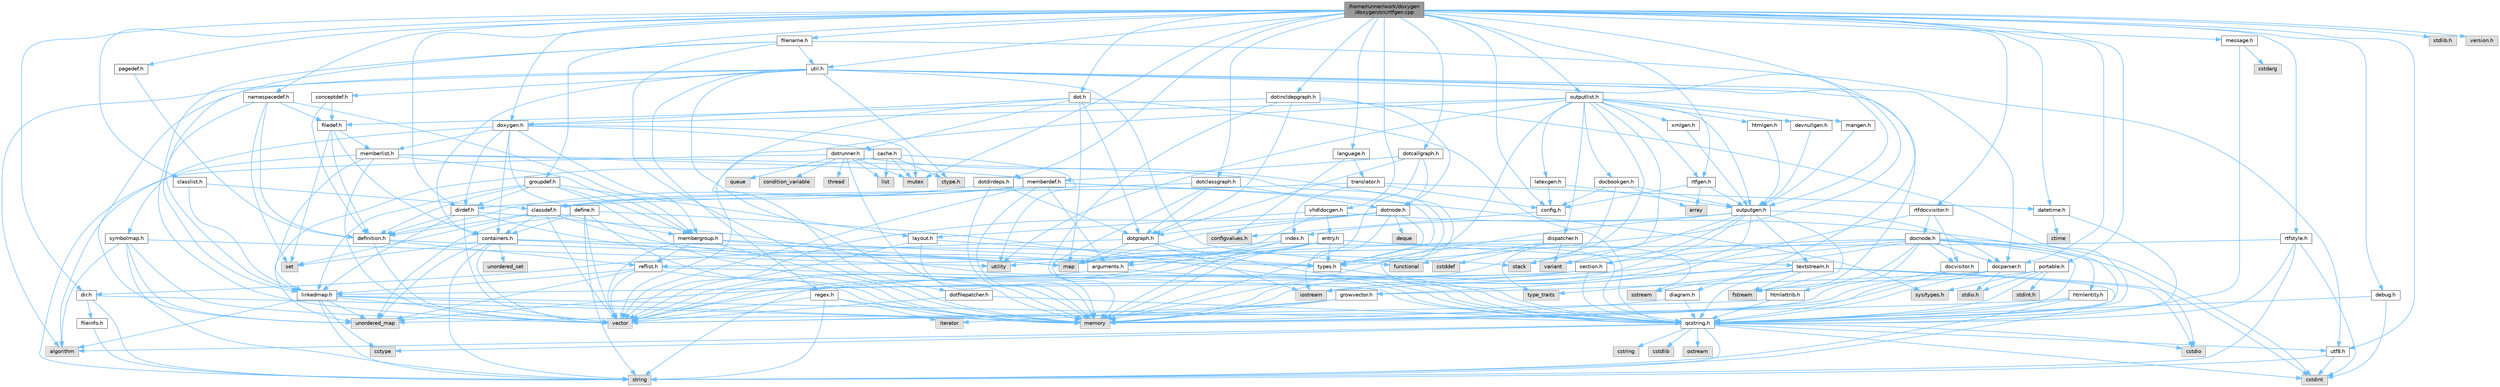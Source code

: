 digraph "/home/runner/work/doxygen/doxygen/src/rtfgen.cpp"
{
 // INTERACTIVE_SVG=YES
 // LATEX_PDF_SIZE
  bgcolor="transparent";
  edge [fontname=Helvetica,fontsize=10,labelfontname=Helvetica,labelfontsize=10];
  node [fontname=Helvetica,fontsize=10,shape=box,height=0.2,width=0.4];
  Node1 [label="/home/runner/work/doxygen\l/doxygen/src/rtfgen.cpp",height=0.2,width=0.4,color="gray40", fillcolor="grey60", style="filled", fontcolor="black",tooltip=" "];
  Node1 -> Node2 [color="steelblue1",style="solid"];
  Node2 [label="mutex",height=0.2,width=0.4,color="grey60", fillcolor="#E0E0E0", style="filled",tooltip=" "];
  Node1 -> Node3 [color="steelblue1",style="solid"];
  Node3 [label="stdlib.h",height=0.2,width=0.4,color="grey60", fillcolor="#E0E0E0", style="filled",tooltip=" "];
  Node1 -> Node4 [color="steelblue1",style="solid"];
  Node4 [label="rtfgen.h",height=0.2,width=0.4,color="grey40", fillcolor="white", style="filled",URL="$d4/daa/rtfgen_8h.html",tooltip=" "];
  Node4 -> Node5 [color="steelblue1",style="solid"];
  Node5 [label="array",height=0.2,width=0.4,color="grey60", fillcolor="#E0E0E0", style="filled",tooltip=" "];
  Node4 -> Node6 [color="steelblue1",style="solid"];
  Node6 [label="config.h",height=0.2,width=0.4,color="grey40", fillcolor="white", style="filled",URL="$db/d16/config_8h.html",tooltip=" "];
  Node6 -> Node7 [color="steelblue1",style="solid"];
  Node7 [label="configvalues.h",height=0.2,width=0.4,color="grey60", fillcolor="#E0E0E0", style="filled",tooltip=" "];
  Node4 -> Node8 [color="steelblue1",style="solid"];
  Node8 [label="outputgen.h",height=0.2,width=0.4,color="grey40", fillcolor="white", style="filled",URL="$df/d06/outputgen_8h.html",tooltip=" "];
  Node8 -> Node9 [color="steelblue1",style="solid"];
  Node9 [label="memory",height=0.2,width=0.4,color="grey60", fillcolor="#E0E0E0", style="filled",tooltip=" "];
  Node8 -> Node10 [color="steelblue1",style="solid"];
  Node10 [label="stack",height=0.2,width=0.4,color="grey60", fillcolor="#E0E0E0", style="filled",tooltip=" "];
  Node8 -> Node11 [color="steelblue1",style="solid"];
  Node11 [label="iostream",height=0.2,width=0.4,color="grey60", fillcolor="#E0E0E0", style="filled",tooltip=" "];
  Node8 -> Node12 [color="steelblue1",style="solid"];
  Node12 [label="fstream",height=0.2,width=0.4,color="grey60", fillcolor="#E0E0E0", style="filled",tooltip=" "];
  Node8 -> Node13 [color="steelblue1",style="solid"];
  Node13 [label="types.h",height=0.2,width=0.4,color="grey40", fillcolor="white", style="filled",URL="$d9/d49/types_8h.html",tooltip="This file contains a number of basic enums and types."];
  Node13 -> Node14 [color="steelblue1",style="solid"];
  Node14 [label="qcstring.h",height=0.2,width=0.4,color="grey40", fillcolor="white", style="filled",URL="$d7/d5c/qcstring_8h.html",tooltip=" "];
  Node14 -> Node15 [color="steelblue1",style="solid"];
  Node15 [label="string",height=0.2,width=0.4,color="grey60", fillcolor="#E0E0E0", style="filled",tooltip=" "];
  Node14 -> Node16 [color="steelblue1",style="solid"];
  Node16 [label="algorithm",height=0.2,width=0.4,color="grey60", fillcolor="#E0E0E0", style="filled",tooltip=" "];
  Node14 -> Node17 [color="steelblue1",style="solid"];
  Node17 [label="cctype",height=0.2,width=0.4,color="grey60", fillcolor="#E0E0E0", style="filled",tooltip=" "];
  Node14 -> Node18 [color="steelblue1",style="solid"];
  Node18 [label="cstring",height=0.2,width=0.4,color="grey60", fillcolor="#E0E0E0", style="filled",tooltip=" "];
  Node14 -> Node19 [color="steelblue1",style="solid"];
  Node19 [label="cstdio",height=0.2,width=0.4,color="grey60", fillcolor="#E0E0E0", style="filled",tooltip=" "];
  Node14 -> Node20 [color="steelblue1",style="solid"];
  Node20 [label="cstdlib",height=0.2,width=0.4,color="grey60", fillcolor="#E0E0E0", style="filled",tooltip=" "];
  Node14 -> Node21 [color="steelblue1",style="solid"];
  Node21 [label="cstdint",height=0.2,width=0.4,color="grey60", fillcolor="#E0E0E0", style="filled",tooltip=" "];
  Node14 -> Node22 [color="steelblue1",style="solid"];
  Node22 [label="ostream",height=0.2,width=0.4,color="grey60", fillcolor="#E0E0E0", style="filled",tooltip=" "];
  Node14 -> Node23 [color="steelblue1",style="solid"];
  Node23 [label="utf8.h",height=0.2,width=0.4,color="grey40", fillcolor="white", style="filled",URL="$db/d7c/utf8_8h.html",tooltip="Various UTF8 related helper functions."];
  Node23 -> Node21 [color="steelblue1",style="solid"];
  Node23 -> Node15 [color="steelblue1",style="solid"];
  Node8 -> Node24 [color="steelblue1",style="solid"];
  Node24 [label="index.h",height=0.2,width=0.4,color="grey40", fillcolor="white", style="filled",URL="$d1/db5/index_8h.html",tooltip=" "];
  Node24 -> Node9 [color="steelblue1",style="solid"];
  Node24 -> Node25 [color="steelblue1",style="solid"];
  Node25 [label="vector",height=0.2,width=0.4,color="grey60", fillcolor="#E0E0E0", style="filled",tooltip=" "];
  Node24 -> Node26 [color="steelblue1",style="solid"];
  Node26 [label="map",height=0.2,width=0.4,color="grey60", fillcolor="#E0E0E0", style="filled",tooltip=" "];
  Node24 -> Node14 [color="steelblue1",style="solid"];
  Node8 -> Node27 [color="steelblue1",style="solid"];
  Node27 [label="section.h",height=0.2,width=0.4,color="grey40", fillcolor="white", style="filled",URL="$d1/d2a/section_8h.html",tooltip=" "];
  Node27 -> Node15 [color="steelblue1",style="solid"];
  Node27 -> Node28 [color="steelblue1",style="solid"];
  Node28 [label="unordered_map",height=0.2,width=0.4,color="grey60", fillcolor="#E0E0E0", style="filled",tooltip=" "];
  Node27 -> Node14 [color="steelblue1",style="solid"];
  Node27 -> Node29 [color="steelblue1",style="solid"];
  Node29 [label="linkedmap.h",height=0.2,width=0.4,color="grey40", fillcolor="white", style="filled",URL="$da/de1/linkedmap_8h.html",tooltip=" "];
  Node29 -> Node28 [color="steelblue1",style="solid"];
  Node29 -> Node25 [color="steelblue1",style="solid"];
  Node29 -> Node9 [color="steelblue1",style="solid"];
  Node29 -> Node15 [color="steelblue1",style="solid"];
  Node29 -> Node16 [color="steelblue1",style="solid"];
  Node29 -> Node17 [color="steelblue1",style="solid"];
  Node29 -> Node14 [color="steelblue1",style="solid"];
  Node8 -> Node30 [color="steelblue1",style="solid"];
  Node30 [label="textstream.h",height=0.2,width=0.4,color="grey40", fillcolor="white", style="filled",URL="$d4/d7d/textstream_8h.html",tooltip=" "];
  Node30 -> Node15 [color="steelblue1",style="solid"];
  Node30 -> Node11 [color="steelblue1",style="solid"];
  Node30 -> Node31 [color="steelblue1",style="solid"];
  Node31 [label="sstream",height=0.2,width=0.4,color="grey60", fillcolor="#E0E0E0", style="filled",tooltip=" "];
  Node30 -> Node21 [color="steelblue1",style="solid"];
  Node30 -> Node19 [color="steelblue1",style="solid"];
  Node30 -> Node12 [color="steelblue1",style="solid"];
  Node30 -> Node32 [color="steelblue1",style="solid"];
  Node32 [label="type_traits",height=0.2,width=0.4,color="grey60", fillcolor="#E0E0E0", style="filled",tooltip=" "];
  Node30 -> Node14 [color="steelblue1",style="solid"];
  Node8 -> Node33 [color="steelblue1",style="solid"];
  Node33 [label="docparser.h",height=0.2,width=0.4,color="grey40", fillcolor="white", style="filled",URL="$de/d9c/docparser_8h.html",tooltip=" "];
  Node33 -> Node34 [color="steelblue1",style="solid"];
  Node34 [label="stdio.h",height=0.2,width=0.4,color="grey60", fillcolor="#E0E0E0", style="filled",tooltip=" "];
  Node33 -> Node9 [color="steelblue1",style="solid"];
  Node33 -> Node14 [color="steelblue1",style="solid"];
  Node33 -> Node35 [color="steelblue1",style="solid"];
  Node35 [label="growvector.h",height=0.2,width=0.4,color="grey40", fillcolor="white", style="filled",URL="$d7/d50/growvector_8h.html",tooltip=" "];
  Node35 -> Node25 [color="steelblue1",style="solid"];
  Node35 -> Node9 [color="steelblue1",style="solid"];
  Node35 -> Node36 [color="steelblue1",style="solid"];
  Node36 [label="iterator",height=0.2,width=0.4,color="grey60", fillcolor="#E0E0E0", style="filled",tooltip=" "];
  Node1 -> Node6 [color="steelblue1",style="solid"];
  Node1 -> Node37 [color="steelblue1",style="solid"];
  Node37 [label="message.h",height=0.2,width=0.4,color="grey40", fillcolor="white", style="filled",URL="$d2/d0d/message_8h.html",tooltip=" "];
  Node37 -> Node38 [color="steelblue1",style="solid"];
  Node38 [label="cstdarg",height=0.2,width=0.4,color="grey60", fillcolor="#E0E0E0", style="filled",tooltip=" "];
  Node37 -> Node14 [color="steelblue1",style="solid"];
  Node1 -> Node39 [color="steelblue1",style="solid"];
  Node39 [label="doxygen.h",height=0.2,width=0.4,color="grey40", fillcolor="white", style="filled",URL="$d1/da1/doxygen_8h.html",tooltip=" "];
  Node39 -> Node2 [color="steelblue1",style="solid"];
  Node39 -> Node40 [color="steelblue1",style="solid"];
  Node40 [label="containers.h",height=0.2,width=0.4,color="grey40", fillcolor="white", style="filled",URL="$d5/d75/containers_8h.html",tooltip=" "];
  Node40 -> Node25 [color="steelblue1",style="solid"];
  Node40 -> Node15 [color="steelblue1",style="solid"];
  Node40 -> Node41 [color="steelblue1",style="solid"];
  Node41 [label="set",height=0.2,width=0.4,color="grey60", fillcolor="#E0E0E0", style="filled",tooltip=" "];
  Node40 -> Node26 [color="steelblue1",style="solid"];
  Node40 -> Node42 [color="steelblue1",style="solid"];
  Node42 [label="unordered_set",height=0.2,width=0.4,color="grey60", fillcolor="#E0E0E0", style="filled",tooltip=" "];
  Node40 -> Node28 [color="steelblue1",style="solid"];
  Node40 -> Node10 [color="steelblue1",style="solid"];
  Node39 -> Node43 [color="steelblue1",style="solid"];
  Node43 [label="membergroup.h",height=0.2,width=0.4,color="grey40", fillcolor="white", style="filled",URL="$d9/d11/membergroup_8h.html",tooltip=" "];
  Node43 -> Node25 [color="steelblue1",style="solid"];
  Node43 -> Node26 [color="steelblue1",style="solid"];
  Node43 -> Node9 [color="steelblue1",style="solid"];
  Node43 -> Node13 [color="steelblue1",style="solid"];
  Node43 -> Node44 [color="steelblue1",style="solid"];
  Node44 [label="reflist.h",height=0.2,width=0.4,color="grey40", fillcolor="white", style="filled",URL="$d1/d02/reflist_8h.html",tooltip=" "];
  Node44 -> Node25 [color="steelblue1",style="solid"];
  Node44 -> Node28 [color="steelblue1",style="solid"];
  Node44 -> Node9 [color="steelblue1",style="solid"];
  Node44 -> Node14 [color="steelblue1",style="solid"];
  Node44 -> Node29 [color="steelblue1",style="solid"];
  Node39 -> Node45 [color="steelblue1",style="solid"];
  Node45 [label="dirdef.h",height=0.2,width=0.4,color="grey40", fillcolor="white", style="filled",URL="$d6/d15/dirdef_8h.html",tooltip=" "];
  Node45 -> Node25 [color="steelblue1",style="solid"];
  Node45 -> Node26 [color="steelblue1",style="solid"];
  Node45 -> Node14 [color="steelblue1",style="solid"];
  Node45 -> Node29 [color="steelblue1",style="solid"];
  Node45 -> Node46 [color="steelblue1",style="solid"];
  Node46 [label="definition.h",height=0.2,width=0.4,color="grey40", fillcolor="white", style="filled",URL="$df/da1/definition_8h.html",tooltip=" "];
  Node46 -> Node25 [color="steelblue1",style="solid"];
  Node46 -> Node13 [color="steelblue1",style="solid"];
  Node46 -> Node44 [color="steelblue1",style="solid"];
  Node39 -> Node47 [color="steelblue1",style="solid"];
  Node47 [label="memberlist.h",height=0.2,width=0.4,color="grey40", fillcolor="white", style="filled",URL="$dd/d78/memberlist_8h.html",tooltip=" "];
  Node47 -> Node25 [color="steelblue1",style="solid"];
  Node47 -> Node16 [color="steelblue1",style="solid"];
  Node47 -> Node48 [color="steelblue1",style="solid"];
  Node48 [label="memberdef.h",height=0.2,width=0.4,color="grey40", fillcolor="white", style="filled",URL="$d4/d46/memberdef_8h.html",tooltip=" "];
  Node48 -> Node25 [color="steelblue1",style="solid"];
  Node48 -> Node9 [color="steelblue1",style="solid"];
  Node48 -> Node49 [color="steelblue1",style="solid"];
  Node49 [label="sys/types.h",height=0.2,width=0.4,color="grey60", fillcolor="#E0E0E0", style="filled",tooltip=" "];
  Node48 -> Node13 [color="steelblue1",style="solid"];
  Node48 -> Node46 [color="steelblue1",style="solid"];
  Node48 -> Node50 [color="steelblue1",style="solid"];
  Node50 [label="arguments.h",height=0.2,width=0.4,color="grey40", fillcolor="white", style="filled",URL="$df/d9b/arguments_8h.html",tooltip=" "];
  Node50 -> Node25 [color="steelblue1",style="solid"];
  Node50 -> Node14 [color="steelblue1",style="solid"];
  Node48 -> Node51 [color="steelblue1",style="solid"];
  Node51 [label="classdef.h",height=0.2,width=0.4,color="grey40", fillcolor="white", style="filled",URL="$d1/da6/classdef_8h.html",tooltip=" "];
  Node51 -> Node25 [color="steelblue1",style="solid"];
  Node51 -> Node41 [color="steelblue1",style="solid"];
  Node51 -> Node40 [color="steelblue1",style="solid"];
  Node51 -> Node46 [color="steelblue1",style="solid"];
  Node51 -> Node50 [color="steelblue1",style="solid"];
  Node51 -> Node43 [color="steelblue1",style="solid"];
  Node47 -> Node29 [color="steelblue1",style="solid"];
  Node47 -> Node13 [color="steelblue1",style="solid"];
  Node47 -> Node43 [color="steelblue1",style="solid"];
  Node39 -> Node52 [color="steelblue1",style="solid"];
  Node52 [label="define.h",height=0.2,width=0.4,color="grey40", fillcolor="white", style="filled",URL="$df/d67/define_8h.html",tooltip=" "];
  Node52 -> Node25 [color="steelblue1",style="solid"];
  Node52 -> Node9 [color="steelblue1",style="solid"];
  Node52 -> Node15 [color="steelblue1",style="solid"];
  Node52 -> Node28 [color="steelblue1",style="solid"];
  Node52 -> Node14 [color="steelblue1",style="solid"];
  Node52 -> Node40 [color="steelblue1",style="solid"];
  Node39 -> Node53 [color="steelblue1",style="solid"];
  Node53 [label="cache.h",height=0.2,width=0.4,color="grey40", fillcolor="white", style="filled",URL="$d3/d26/cache_8h.html",tooltip=" "];
  Node53 -> Node54 [color="steelblue1",style="solid"];
  Node54 [label="list",height=0.2,width=0.4,color="grey60", fillcolor="#E0E0E0", style="filled",tooltip=" "];
  Node53 -> Node28 [color="steelblue1",style="solid"];
  Node53 -> Node2 [color="steelblue1",style="solid"];
  Node53 -> Node55 [color="steelblue1",style="solid"];
  Node55 [label="utility",height=0.2,width=0.4,color="grey60", fillcolor="#E0E0E0", style="filled",tooltip=" "];
  Node53 -> Node56 [color="steelblue1",style="solid"];
  Node56 [label="ctype.h",height=0.2,width=0.4,color="grey60", fillcolor="#E0E0E0", style="filled",tooltip=" "];
  Node39 -> Node57 [color="steelblue1",style="solid"];
  Node57 [label="symbolmap.h",height=0.2,width=0.4,color="grey40", fillcolor="white", style="filled",URL="$d7/ddd/symbolmap_8h.html",tooltip=" "];
  Node57 -> Node16 [color="steelblue1",style="solid"];
  Node57 -> Node28 [color="steelblue1",style="solid"];
  Node57 -> Node25 [color="steelblue1",style="solid"];
  Node57 -> Node15 [color="steelblue1",style="solid"];
  Node57 -> Node55 [color="steelblue1",style="solid"];
  Node1 -> Node58 [color="steelblue1",style="solid"];
  Node58 [label="util.h",height=0.2,width=0.4,color="grey40", fillcolor="white", style="filled",URL="$d8/d3c/util_8h.html",tooltip="A bunch of utility functions."];
  Node58 -> Node9 [color="steelblue1",style="solid"];
  Node58 -> Node28 [color="steelblue1",style="solid"];
  Node58 -> Node16 [color="steelblue1",style="solid"];
  Node58 -> Node59 [color="steelblue1",style="solid"];
  Node59 [label="functional",height=0.2,width=0.4,color="grey60", fillcolor="#E0E0E0", style="filled",tooltip=" "];
  Node58 -> Node12 [color="steelblue1",style="solid"];
  Node58 -> Node56 [color="steelblue1",style="solid"];
  Node58 -> Node13 [color="steelblue1",style="solid"];
  Node58 -> Node33 [color="steelblue1",style="solid"];
  Node58 -> Node40 [color="steelblue1",style="solid"];
  Node58 -> Node8 [color="steelblue1",style="solid"];
  Node58 -> Node60 [color="steelblue1",style="solid"];
  Node60 [label="regex.h",height=0.2,width=0.4,color="grey40", fillcolor="white", style="filled",URL="$d1/d21/regex_8h.html",tooltip=" "];
  Node60 -> Node9 [color="steelblue1",style="solid"];
  Node60 -> Node15 [color="steelblue1",style="solid"];
  Node60 -> Node25 [color="steelblue1",style="solid"];
  Node60 -> Node36 [color="steelblue1",style="solid"];
  Node58 -> Node61 [color="steelblue1",style="solid"];
  Node61 [label="conceptdef.h",height=0.2,width=0.4,color="grey40", fillcolor="white", style="filled",URL="$da/df1/conceptdef_8h.html",tooltip=" "];
  Node61 -> Node46 [color="steelblue1",style="solid"];
  Node61 -> Node62 [color="steelblue1",style="solid"];
  Node62 [label="filedef.h",height=0.2,width=0.4,color="grey40", fillcolor="white", style="filled",URL="$d4/d3a/filedef_8h.html",tooltip=" "];
  Node62 -> Node41 [color="steelblue1",style="solid"];
  Node62 -> Node46 [color="steelblue1",style="solid"];
  Node62 -> Node47 [color="steelblue1",style="solid"];
  Node62 -> Node40 [color="steelblue1",style="solid"];
  Node1 -> Node63 [color="steelblue1",style="solid"];
  Node63 [label="diagram.h",height=0.2,width=0.4,color="grey40", fillcolor="white", style="filled",URL="$d9/d1b/diagram_8h.html",tooltip=" "];
  Node63 -> Node9 [color="steelblue1",style="solid"];
  Node63 -> Node14 [color="steelblue1",style="solid"];
  Node1 -> Node64 [color="steelblue1",style="solid"];
  Node64 [label="language.h",height=0.2,width=0.4,color="grey40", fillcolor="white", style="filled",URL="$d8/dce/language_8h.html",tooltip=" "];
  Node64 -> Node65 [color="steelblue1",style="solid"];
  Node65 [label="translator.h",height=0.2,width=0.4,color="grey40", fillcolor="white", style="filled",URL="$d9/df1/translator_8h.html",tooltip=" "];
  Node65 -> Node51 [color="steelblue1",style="solid"];
  Node65 -> Node6 [color="steelblue1",style="solid"];
  Node65 -> Node66 [color="steelblue1",style="solid"];
  Node66 [label="datetime.h",height=0.2,width=0.4,color="grey40", fillcolor="white", style="filled",URL="$de/d1b/datetime_8h.html",tooltip=" "];
  Node66 -> Node67 [color="steelblue1",style="solid"];
  Node67 [label="ctime",height=0.2,width=0.4,color="grey60", fillcolor="#E0E0E0", style="filled",tooltip=" "];
  Node66 -> Node14 [color="steelblue1",style="solid"];
  Node65 -> Node24 [color="steelblue1",style="solid"];
  Node64 -> Node7 [color="steelblue1",style="solid"];
  Node1 -> Node68 [color="steelblue1",style="solid"];
  Node68 [label="dot.h",height=0.2,width=0.4,color="grey40", fillcolor="white", style="filled",URL="$d6/d4a/dot_8h.html",tooltip=" "];
  Node68 -> Node26 [color="steelblue1",style="solid"];
  Node68 -> Node14 [color="steelblue1",style="solid"];
  Node68 -> Node69 [color="steelblue1",style="solid"];
  Node69 [label="dotgraph.h",height=0.2,width=0.4,color="grey40", fillcolor="white", style="filled",URL="$d0/daa/dotgraph_8h.html",tooltip=" "];
  Node69 -> Node11 [color="steelblue1",style="solid"];
  Node69 -> Node26 [color="steelblue1",style="solid"];
  Node69 -> Node14 [color="steelblue1",style="solid"];
  Node69 -> Node70 [color="steelblue1",style="solid"];
  Node70 [label="dir.h",height=0.2,width=0.4,color="grey40", fillcolor="white", style="filled",URL="$df/d9c/dir_8h.html",tooltip=" "];
  Node70 -> Node15 [color="steelblue1",style="solid"];
  Node70 -> Node9 [color="steelblue1",style="solid"];
  Node70 -> Node71 [color="steelblue1",style="solid"];
  Node71 [label="fileinfo.h",height=0.2,width=0.4,color="grey40", fillcolor="white", style="filled",URL="$df/d45/fileinfo_8h.html",tooltip=" "];
  Node71 -> Node15 [color="steelblue1",style="solid"];
  Node68 -> Node72 [color="steelblue1",style="solid"];
  Node72 [label="dotfilepatcher.h",height=0.2,width=0.4,color="grey40", fillcolor="white", style="filled",URL="$d3/d38/dotfilepatcher_8h.html",tooltip=" "];
  Node72 -> Node25 [color="steelblue1",style="solid"];
  Node72 -> Node14 [color="steelblue1",style="solid"];
  Node68 -> Node73 [color="steelblue1",style="solid"];
  Node73 [label="dotrunner.h",height=0.2,width=0.4,color="grey40", fillcolor="white", style="filled",URL="$d2/dd1/dotrunner_8h.html",tooltip=" "];
  Node73 -> Node15 [color="steelblue1",style="solid"];
  Node73 -> Node74 [color="steelblue1",style="solid"];
  Node74 [label="thread",height=0.2,width=0.4,color="grey60", fillcolor="#E0E0E0", style="filled",tooltip=" "];
  Node73 -> Node54 [color="steelblue1",style="solid"];
  Node73 -> Node75 [color="steelblue1",style="solid"];
  Node75 [label="queue",height=0.2,width=0.4,color="grey60", fillcolor="#E0E0E0", style="filled",tooltip=" "];
  Node73 -> Node2 [color="steelblue1",style="solid"];
  Node73 -> Node76 [color="steelblue1",style="solid"];
  Node76 [label="condition_variable",height=0.2,width=0.4,color="grey60", fillcolor="#E0E0E0", style="filled",tooltip=" "];
  Node73 -> Node9 [color="steelblue1",style="solid"];
  Node73 -> Node14 [color="steelblue1",style="solid"];
  Node68 -> Node39 [color="steelblue1",style="solid"];
  Node1 -> Node77 [color="steelblue1",style="solid"];
  Node77 [label="dotcallgraph.h",height=0.2,width=0.4,color="grey40", fillcolor="white", style="filled",URL="$dc/dcf/dotcallgraph_8h.html",tooltip=" "];
  Node77 -> Node9 [color="steelblue1",style="solid"];
  Node77 -> Node78 [color="steelblue1",style="solid"];
  Node78 [label="dotnode.h",height=0.2,width=0.4,color="grey40", fillcolor="white", style="filled",URL="$d8/d3b/dotnode_8h.html",tooltip=" "];
  Node78 -> Node25 [color="steelblue1",style="solid"];
  Node78 -> Node26 [color="steelblue1",style="solid"];
  Node78 -> Node79 [color="steelblue1",style="solid"];
  Node79 [label="deque",height=0.2,width=0.4,color="grey60", fillcolor="#E0E0E0", style="filled",tooltip=" "];
  Node78 -> Node11 [color="steelblue1",style="solid"];
  Node78 -> Node13 [color="steelblue1",style="solid"];
  Node78 -> Node69 [color="steelblue1",style="solid"];
  Node77 -> Node69 [color="steelblue1",style="solid"];
  Node77 -> Node48 [color="steelblue1",style="solid"];
  Node1 -> Node80 [color="steelblue1",style="solid"];
  Node80 [label="dotclassgraph.h",height=0.2,width=0.4,color="grey40", fillcolor="white", style="filled",URL="$d5/d04/dotclassgraph_8h.html",tooltip=" "];
  Node80 -> Node9 [color="steelblue1",style="solid"];
  Node80 -> Node51 [color="steelblue1",style="solid"];
  Node80 -> Node78 [color="steelblue1",style="solid"];
  Node80 -> Node69 [color="steelblue1",style="solid"];
  Node1 -> Node81 [color="steelblue1",style="solid"];
  Node81 [label="dotdirdeps.h",height=0.2,width=0.4,color="grey40", fillcolor="white", style="filled",URL="$d3/dcf/dotdirdeps_8h.html",tooltip=" "];
  Node81 -> Node9 [color="steelblue1",style="solid"];
  Node81 -> Node69 [color="steelblue1",style="solid"];
  Node81 -> Node45 [color="steelblue1",style="solid"];
  Node1 -> Node82 [color="steelblue1",style="solid"];
  Node82 [label="dotincldepgraph.h",height=0.2,width=0.4,color="grey40", fillcolor="white", style="filled",URL="$dd/d8c/dotincldepgraph_8h.html",tooltip=" "];
  Node82 -> Node9 [color="steelblue1",style="solid"];
  Node82 -> Node14 [color="steelblue1",style="solid"];
  Node82 -> Node62 [color="steelblue1",style="solid"];
  Node82 -> Node78 [color="steelblue1",style="solid"];
  Node82 -> Node69 [color="steelblue1",style="solid"];
  Node1 -> Node83 [color="steelblue1",style="solid"];
  Node83 [label="version.h",height=0.2,width=0.4,color="grey60", fillcolor="#E0E0E0", style="filled",tooltip=" "];
  Node1 -> Node84 [color="steelblue1",style="solid"];
  Node84 [label="pagedef.h",height=0.2,width=0.4,color="grey40", fillcolor="white", style="filled",URL="$dd/d66/pagedef_8h.html",tooltip=" "];
  Node84 -> Node46 [color="steelblue1",style="solid"];
  Node1 -> Node85 [color="steelblue1",style="solid"];
  Node85 [label="rtfstyle.h",height=0.2,width=0.4,color="grey40", fillcolor="white", style="filled",URL="$d4/df3/rtfstyle_8h.html",tooltip=" "];
  Node85 -> Node26 [color="steelblue1",style="solid"];
  Node85 -> Node15 [color="steelblue1",style="solid"];
  Node85 -> Node21 [color="steelblue1",style="solid"];
  Node85 -> Node14 [color="steelblue1",style="solid"];
  Node1 -> Node86 [color="steelblue1",style="solid"];
  Node86 [label="rtfdocvisitor.h",height=0.2,width=0.4,color="grey40", fillcolor="white", style="filled",URL="$d1/da7/rtfdocvisitor_8h.html",tooltip=" "];
  Node86 -> Node11 [color="steelblue1",style="solid"];
  Node86 -> Node87 [color="steelblue1",style="solid"];
  Node87 [label="docvisitor.h",height=0.2,width=0.4,color="grey40", fillcolor="white", style="filled",URL="$d2/d3c/docvisitor_8h.html",tooltip=" "];
  Node87 -> Node9 [color="steelblue1",style="solid"];
  Node87 -> Node14 [color="steelblue1",style="solid"];
  Node86 -> Node88 [color="steelblue1",style="solid"];
  Node88 [label="docnode.h",height=0.2,width=0.4,color="grey40", fillcolor="white", style="filled",URL="$de/d2b/docnode_8h.html",tooltip=" "];
  Node88 -> Node19 [color="steelblue1",style="solid"];
  Node88 -> Node21 [color="steelblue1",style="solid"];
  Node88 -> Node25 [color="steelblue1",style="solid"];
  Node88 -> Node9 [color="steelblue1",style="solid"];
  Node88 -> Node89 [color="steelblue1",style="solid"];
  Node89 [label="variant",height=0.2,width=0.4,color="grey60", fillcolor="#E0E0E0", style="filled",tooltip=" "];
  Node88 -> Node14 [color="steelblue1",style="solid"];
  Node88 -> Node87 [color="steelblue1",style="solid"];
  Node88 -> Node33 [color="steelblue1",style="solid"];
  Node88 -> Node90 [color="steelblue1",style="solid"];
  Node90 [label="htmlattrib.h",height=0.2,width=0.4,color="grey40", fillcolor="white", style="filled",URL="$d0/d73/htmlattrib_8h.html",tooltip=" "];
  Node90 -> Node25 [color="steelblue1",style="solid"];
  Node90 -> Node14 [color="steelblue1",style="solid"];
  Node88 -> Node91 [color="steelblue1",style="solid"];
  Node91 [label="htmlentity.h",height=0.2,width=0.4,color="grey40", fillcolor="white", style="filled",URL="$db/dc6/htmlentity_8h.html",tooltip=" "];
  Node91 -> Node28 [color="steelblue1",style="solid"];
  Node91 -> Node15 [color="steelblue1",style="solid"];
  Node91 -> Node14 [color="steelblue1",style="solid"];
  Node88 -> Node35 [color="steelblue1",style="solid"];
  Node88 -> Node27 [color="steelblue1",style="solid"];
  Node1 -> Node33 [color="steelblue1",style="solid"];
  Node1 -> Node45 [color="steelblue1",style="solid"];
  Node1 -> Node92 [color="steelblue1",style="solid"];
  Node92 [label="vhdldocgen.h",height=0.2,width=0.4,color="grey40", fillcolor="white", style="filled",URL="$dd/dec/vhdldocgen_8h.html",tooltip=" "];
  Node92 -> Node14 [color="steelblue1",style="solid"];
  Node92 -> Node93 [color="steelblue1",style="solid"];
  Node93 [label="layout.h",height=0.2,width=0.4,color="grey40", fillcolor="white", style="filled",URL="$db/d51/layout_8h.html",tooltip=" "];
  Node93 -> Node9 [color="steelblue1",style="solid"];
  Node93 -> Node25 [color="steelblue1",style="solid"];
  Node93 -> Node13 [color="steelblue1",style="solid"];
  Node92 -> Node50 [color="steelblue1",style="solid"];
  Node92 -> Node94 [color="steelblue1",style="solid"];
  Node94 [label="entry.h",height=0.2,width=0.4,color="grey40", fillcolor="white", style="filled",URL="$d1/dc6/entry_8h.html",tooltip=" "];
  Node94 -> Node25 [color="steelblue1",style="solid"];
  Node94 -> Node9 [color="steelblue1",style="solid"];
  Node94 -> Node31 [color="steelblue1",style="solid"];
  Node94 -> Node13 [color="steelblue1",style="solid"];
  Node94 -> Node50 [color="steelblue1",style="solid"];
  Node94 -> Node44 [color="steelblue1",style="solid"];
  Node94 -> Node30 [color="steelblue1",style="solid"];
  Node1 -> Node95 [color="steelblue1",style="solid"];
  Node95 [label="portable.h",height=0.2,width=0.4,color="grey40", fillcolor="white", style="filled",URL="$d2/de2/portable_8h.html",tooltip="Portable versions of functions that are platform dependent."];
  Node95 -> Node34 [color="steelblue1",style="solid"];
  Node95 -> Node49 [color="steelblue1",style="solid"];
  Node95 -> Node96 [color="steelblue1",style="solid"];
  Node96 [label="stdint.h",height=0.2,width=0.4,color="grey60", fillcolor="#E0E0E0", style="filled",tooltip=" "];
  Node95 -> Node12 [color="steelblue1",style="solid"];
  Node95 -> Node14 [color="steelblue1",style="solid"];
  Node1 -> Node97 [color="steelblue1",style="solid"];
  Node97 [label="groupdef.h",height=0.2,width=0.4,color="grey40", fillcolor="white", style="filled",URL="$d1/de6/groupdef_8h.html",tooltip=" "];
  Node97 -> Node9 [color="steelblue1",style="solid"];
  Node97 -> Node46 [color="steelblue1",style="solid"];
  Node97 -> Node45 [color="steelblue1",style="solid"];
  Node97 -> Node93 [color="steelblue1",style="solid"];
  Node97 -> Node43 [color="steelblue1",style="solid"];
  Node97 -> Node29 [color="steelblue1",style="solid"];
  Node1 -> Node98 [color="steelblue1",style="solid"];
  Node98 [label="classlist.h",height=0.2,width=0.4,color="grey40", fillcolor="white", style="filled",URL="$d2/df8/classlist_8h.html",tooltip=" "];
  Node98 -> Node29 [color="steelblue1",style="solid"];
  Node98 -> Node51 [color="steelblue1",style="solid"];
  Node1 -> Node99 [color="steelblue1",style="solid"];
  Node99 [label="filename.h",height=0.2,width=0.4,color="grey40", fillcolor="white", style="filled",URL="$dc/dd6/filename_8h.html",tooltip=" "];
  Node99 -> Node9 [color="steelblue1",style="solid"];
  Node99 -> Node25 [color="steelblue1",style="solid"];
  Node99 -> Node29 [color="steelblue1",style="solid"];
  Node99 -> Node23 [color="steelblue1",style="solid"];
  Node99 -> Node58 [color="steelblue1",style="solid"];
  Node1 -> Node100 [color="steelblue1",style="solid"];
  Node100 [label="namespacedef.h",height=0.2,width=0.4,color="grey40", fillcolor="white", style="filled",URL="$d7/d97/namespacedef_8h.html",tooltip=" "];
  Node100 -> Node41 [color="steelblue1",style="solid"];
  Node100 -> Node46 [color="steelblue1",style="solid"];
  Node100 -> Node62 [color="steelblue1",style="solid"];
  Node100 -> Node29 [color="steelblue1",style="solid"];
  Node100 -> Node43 [color="steelblue1",style="solid"];
  Node1 -> Node70 [color="steelblue1",style="solid"];
  Node1 -> Node23 [color="steelblue1",style="solid"];
  Node1 -> Node101 [color="steelblue1",style="solid"];
  Node101 [label="debug.h",height=0.2,width=0.4,color="grey40", fillcolor="white", style="filled",URL="$db/d16/debug_8h.html",tooltip=" "];
  Node101 -> Node21 [color="steelblue1",style="solid"];
  Node101 -> Node14 [color="steelblue1",style="solid"];
  Node1 -> Node66 [color="steelblue1",style="solid"];
  Node1 -> Node102 [color="steelblue1",style="solid"];
  Node102 [label="outputlist.h",height=0.2,width=0.4,color="grey40", fillcolor="white", style="filled",URL="$d2/db9/outputlist_8h.html",tooltip=" "];
  Node102 -> Node55 [color="steelblue1",style="solid"];
  Node102 -> Node25 [color="steelblue1",style="solid"];
  Node102 -> Node9 [color="steelblue1",style="solid"];
  Node102 -> Node89 [color="steelblue1",style="solid"];
  Node102 -> Node10 [color="steelblue1",style="solid"];
  Node102 -> Node8 [color="steelblue1",style="solid"];
  Node102 -> Node39 [color="steelblue1",style="solid"];
  Node102 -> Node103 [color="steelblue1",style="solid"];
  Node103 [label="dispatcher.h",height=0.2,width=0.4,color="grey40", fillcolor="white", style="filled",URL="$da/d73/dispatcher_8h.html",tooltip=" "];
  Node103 -> Node104 [color="steelblue1",style="solid"];
  Node104 [label="cstddef",height=0.2,width=0.4,color="grey60", fillcolor="#E0E0E0", style="filled",tooltip=" "];
  Node103 -> Node55 [color="steelblue1",style="solid"];
  Node103 -> Node59 [color="steelblue1",style="solid"];
  Node103 -> Node89 [color="steelblue1",style="solid"];
  Node103 -> Node32 [color="steelblue1",style="solid"];
  Node102 -> Node105 [color="steelblue1",style="solid"];
  Node105 [label="htmlgen.h",height=0.2,width=0.4,color="grey40", fillcolor="white", style="filled",URL="$d8/d56/htmlgen_8h.html",tooltip=" "];
  Node105 -> Node8 [color="steelblue1",style="solid"];
  Node102 -> Node106 [color="steelblue1",style="solid"];
  Node106 [label="latexgen.h",height=0.2,width=0.4,color="grey40", fillcolor="white", style="filled",URL="$d6/d9c/latexgen_8h.html",tooltip=" "];
  Node106 -> Node6 [color="steelblue1",style="solid"];
  Node106 -> Node8 [color="steelblue1",style="solid"];
  Node102 -> Node4 [color="steelblue1",style="solid"];
  Node102 -> Node107 [color="steelblue1",style="solid"];
  Node107 [label="mangen.h",height=0.2,width=0.4,color="grey40", fillcolor="white", style="filled",URL="$da/dc0/mangen_8h.html",tooltip=" "];
  Node107 -> Node8 [color="steelblue1",style="solid"];
  Node102 -> Node108 [color="steelblue1",style="solid"];
  Node108 [label="docbookgen.h",height=0.2,width=0.4,color="grey40", fillcolor="white", style="filled",URL="$de/dea/docbookgen_8h.html",tooltip=" "];
  Node108 -> Node9 [color="steelblue1",style="solid"];
  Node108 -> Node5 [color="steelblue1",style="solid"];
  Node108 -> Node6 [color="steelblue1",style="solid"];
  Node108 -> Node8 [color="steelblue1",style="solid"];
  Node102 -> Node109 [color="steelblue1",style="solid"];
  Node109 [label="xmlgen.h",height=0.2,width=0.4,color="grey40", fillcolor="white", style="filled",URL="$d9/d67/xmlgen_8h.html",tooltip=" "];
  Node109 -> Node8 [color="steelblue1",style="solid"];
  Node102 -> Node110 [color="steelblue1",style="solid"];
  Node110 [label="devnullgen.h",height=0.2,width=0.4,color="grey40", fillcolor="white", style="filled",URL="$d8/de5/devnullgen_8h.html",tooltip=" "];
  Node110 -> Node8 [color="steelblue1",style="solid"];
}
